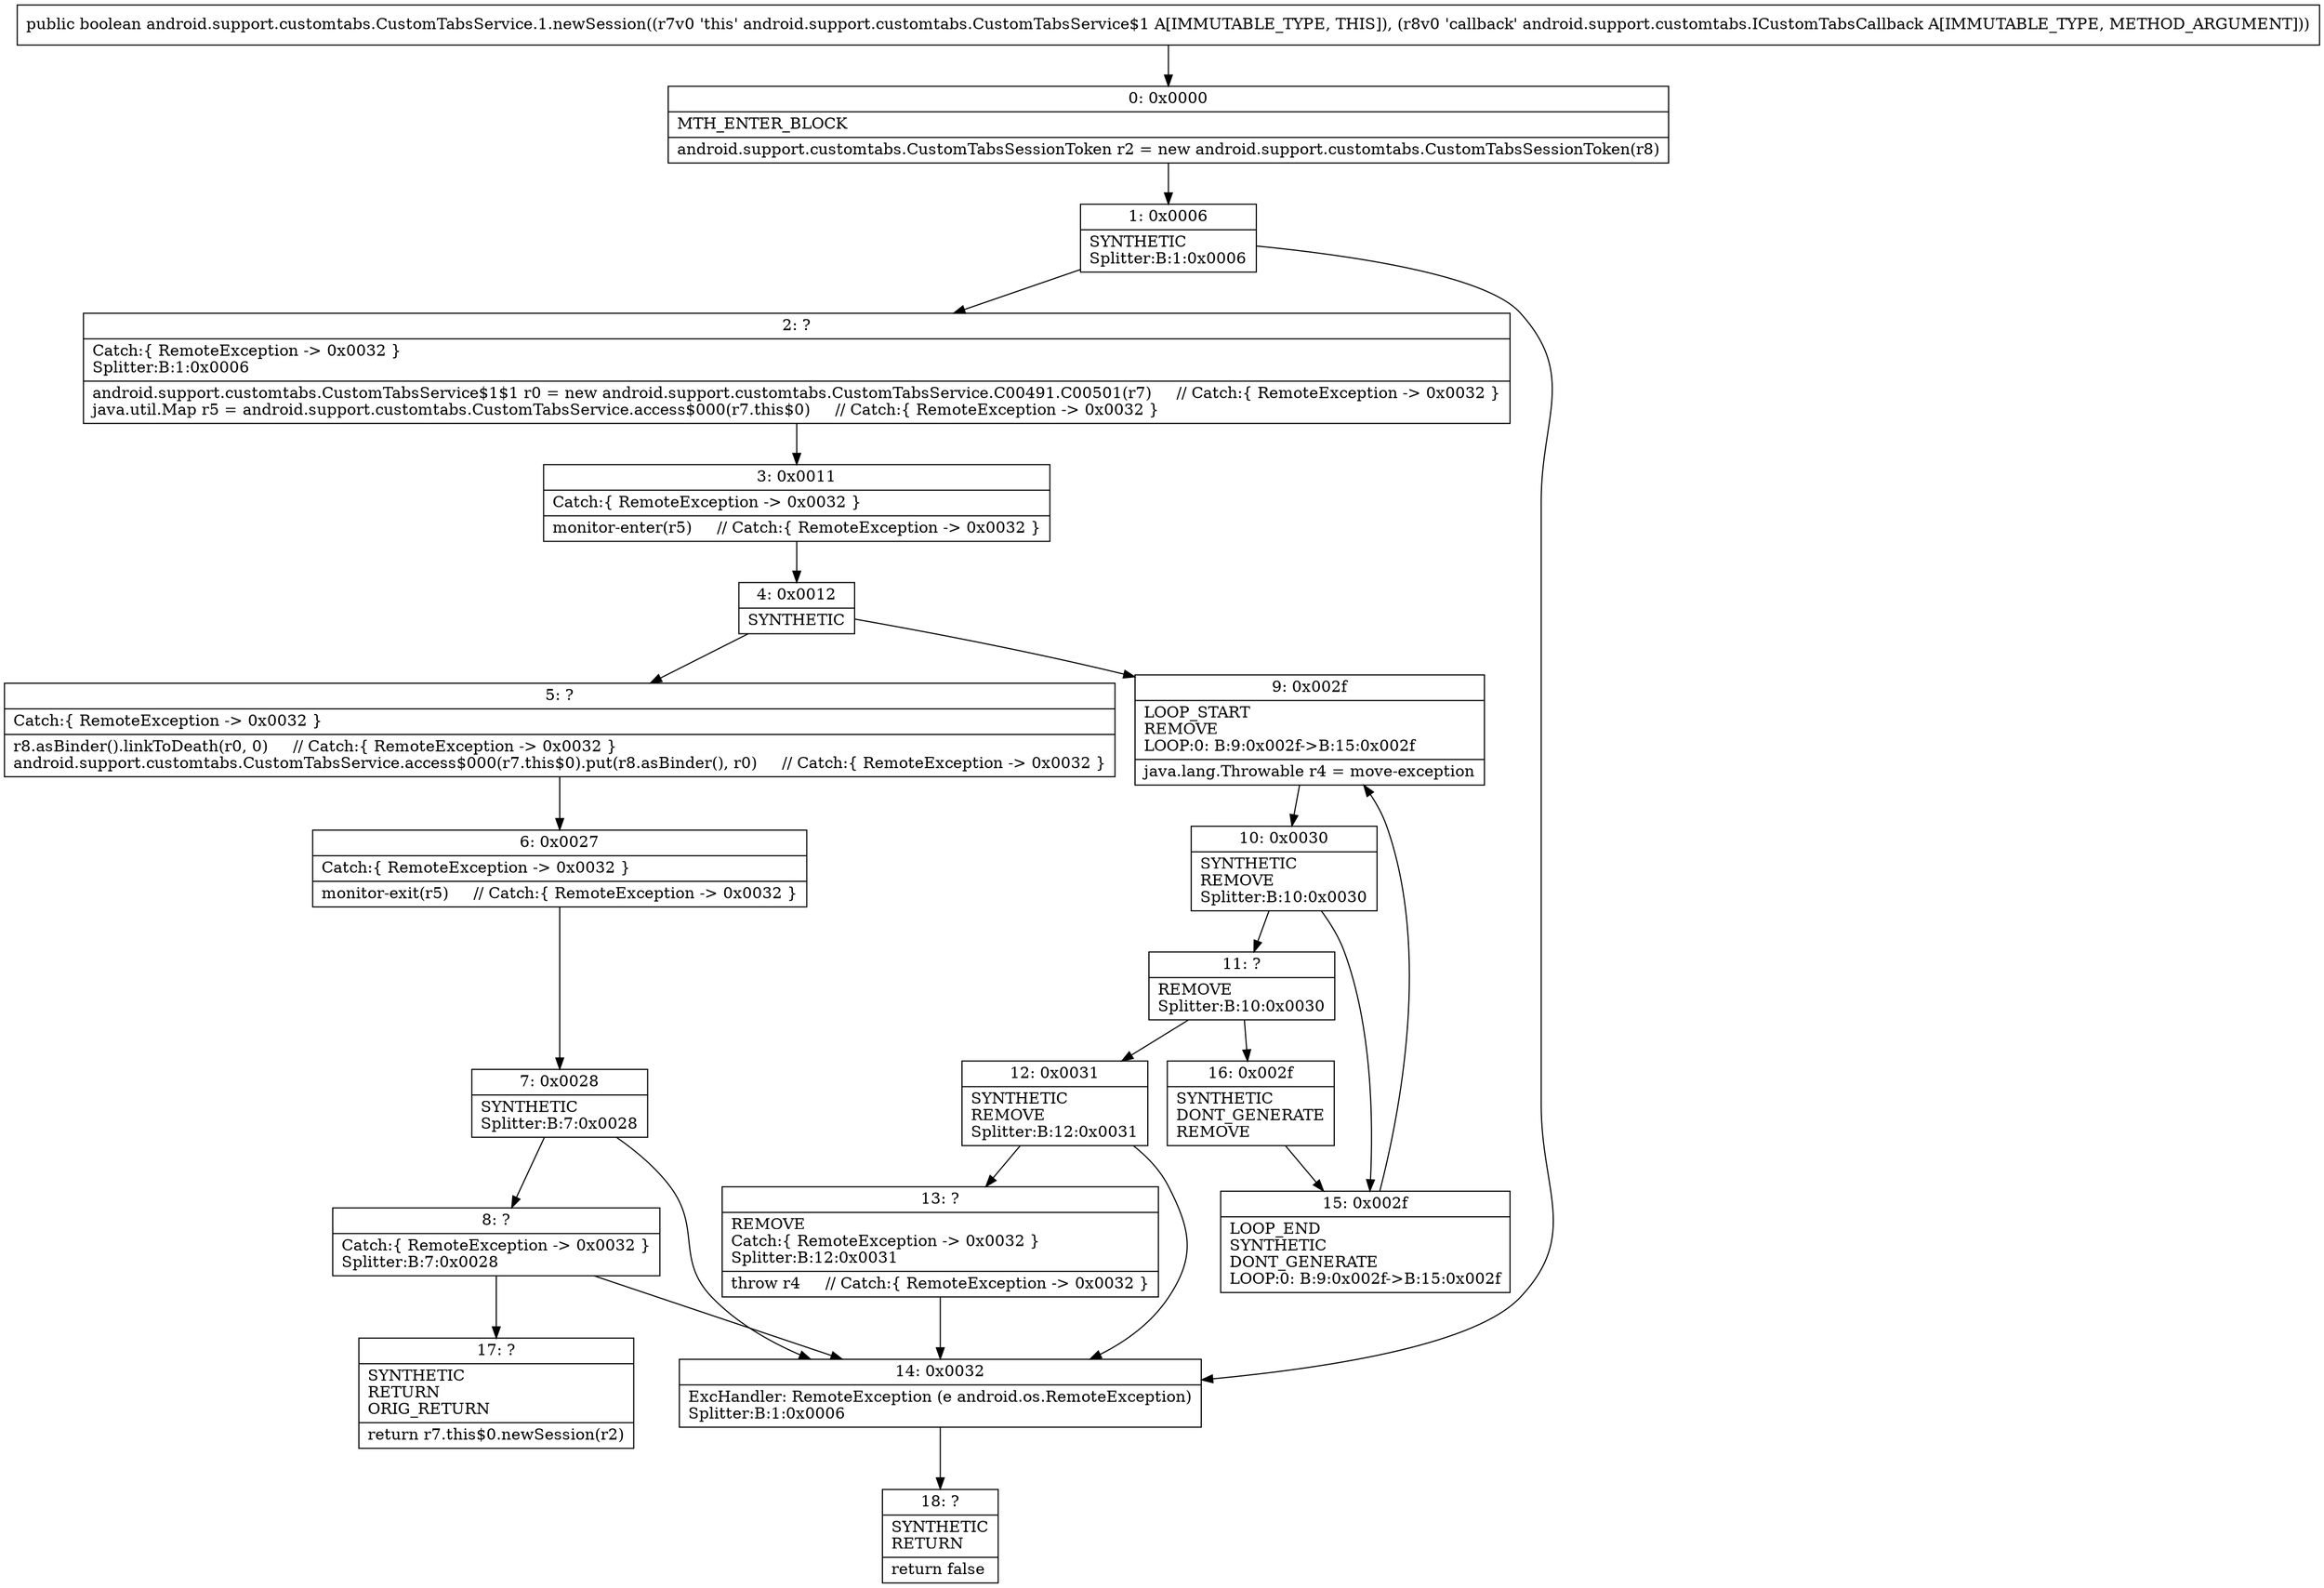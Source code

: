 digraph "CFG forandroid.support.customtabs.CustomTabsService.1.newSession(Landroid\/support\/customtabs\/ICustomTabsCallback;)Z" {
Node_0 [shape=record,label="{0\:\ 0x0000|MTH_ENTER_BLOCK\l|android.support.customtabs.CustomTabsSessionToken r2 = new android.support.customtabs.CustomTabsSessionToken(r8)\l}"];
Node_1 [shape=record,label="{1\:\ 0x0006|SYNTHETIC\lSplitter:B:1:0x0006\l}"];
Node_2 [shape=record,label="{2\:\ ?|Catch:\{ RemoteException \-\> 0x0032 \}\lSplitter:B:1:0x0006\l|android.support.customtabs.CustomTabsService$1$1 r0 = new android.support.customtabs.CustomTabsService.C00491.C00501(r7)     \/\/ Catch:\{ RemoteException \-\> 0x0032 \}\ljava.util.Map r5 = android.support.customtabs.CustomTabsService.access$000(r7.this$0)     \/\/ Catch:\{ RemoteException \-\> 0x0032 \}\l}"];
Node_3 [shape=record,label="{3\:\ 0x0011|Catch:\{ RemoteException \-\> 0x0032 \}\l|monitor\-enter(r5)     \/\/ Catch:\{ RemoteException \-\> 0x0032 \}\l}"];
Node_4 [shape=record,label="{4\:\ 0x0012|SYNTHETIC\l}"];
Node_5 [shape=record,label="{5\:\ ?|Catch:\{ RemoteException \-\> 0x0032 \}\l|r8.asBinder().linkToDeath(r0, 0)     \/\/ Catch:\{ RemoteException \-\> 0x0032 \}\landroid.support.customtabs.CustomTabsService.access$000(r7.this$0).put(r8.asBinder(), r0)     \/\/ Catch:\{ RemoteException \-\> 0x0032 \}\l}"];
Node_6 [shape=record,label="{6\:\ 0x0027|Catch:\{ RemoteException \-\> 0x0032 \}\l|monitor\-exit(r5)     \/\/ Catch:\{ RemoteException \-\> 0x0032 \}\l}"];
Node_7 [shape=record,label="{7\:\ 0x0028|SYNTHETIC\lSplitter:B:7:0x0028\l}"];
Node_8 [shape=record,label="{8\:\ ?|Catch:\{ RemoteException \-\> 0x0032 \}\lSplitter:B:7:0x0028\l}"];
Node_9 [shape=record,label="{9\:\ 0x002f|LOOP_START\lREMOVE\lLOOP:0: B:9:0x002f\-\>B:15:0x002f\l|java.lang.Throwable r4 = move\-exception\l}"];
Node_10 [shape=record,label="{10\:\ 0x0030|SYNTHETIC\lREMOVE\lSplitter:B:10:0x0030\l}"];
Node_11 [shape=record,label="{11\:\ ?|REMOVE\lSplitter:B:10:0x0030\l}"];
Node_12 [shape=record,label="{12\:\ 0x0031|SYNTHETIC\lREMOVE\lSplitter:B:12:0x0031\l}"];
Node_13 [shape=record,label="{13\:\ ?|REMOVE\lCatch:\{ RemoteException \-\> 0x0032 \}\lSplitter:B:12:0x0031\l|throw r4     \/\/ Catch:\{ RemoteException \-\> 0x0032 \}\l}"];
Node_14 [shape=record,label="{14\:\ 0x0032|ExcHandler: RemoteException (e android.os.RemoteException)\lSplitter:B:1:0x0006\l}"];
Node_15 [shape=record,label="{15\:\ 0x002f|LOOP_END\lSYNTHETIC\lDONT_GENERATE\lLOOP:0: B:9:0x002f\-\>B:15:0x002f\l}"];
Node_16 [shape=record,label="{16\:\ 0x002f|SYNTHETIC\lDONT_GENERATE\lREMOVE\l}"];
Node_17 [shape=record,label="{17\:\ ?|SYNTHETIC\lRETURN\lORIG_RETURN\l|return r7.this$0.newSession(r2)\l}"];
Node_18 [shape=record,label="{18\:\ ?|SYNTHETIC\lRETURN\l|return false\l}"];
MethodNode[shape=record,label="{public boolean android.support.customtabs.CustomTabsService.1.newSession((r7v0 'this' android.support.customtabs.CustomTabsService$1 A[IMMUTABLE_TYPE, THIS]), (r8v0 'callback' android.support.customtabs.ICustomTabsCallback A[IMMUTABLE_TYPE, METHOD_ARGUMENT])) }"];
MethodNode -> Node_0;
Node_0 -> Node_1;
Node_1 -> Node_2;
Node_1 -> Node_14;
Node_2 -> Node_3;
Node_3 -> Node_4;
Node_4 -> Node_5;
Node_4 -> Node_9;
Node_5 -> Node_6;
Node_6 -> Node_7;
Node_7 -> Node_8;
Node_7 -> Node_14;
Node_8 -> Node_14;
Node_8 -> Node_17;
Node_9 -> Node_10;
Node_10 -> Node_11;
Node_10 -> Node_15;
Node_11 -> Node_12;
Node_11 -> Node_16;
Node_12 -> Node_13;
Node_12 -> Node_14;
Node_13 -> Node_14;
Node_14 -> Node_18;
Node_15 -> Node_9;
Node_16 -> Node_15;
}

